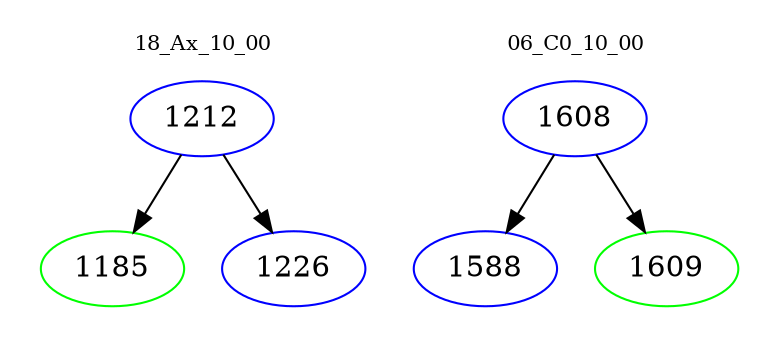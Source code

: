 digraph{
subgraph cluster_0 {
color = white
label = "18_Ax_10_00";
fontsize=10;
T0_1212 [label="1212", color="blue"]
T0_1212 -> T0_1185 [color="black"]
T0_1185 [label="1185", color="green"]
T0_1212 -> T0_1226 [color="black"]
T0_1226 [label="1226", color="blue"]
}
subgraph cluster_1 {
color = white
label = "06_C0_10_00";
fontsize=10;
T1_1608 [label="1608", color="blue"]
T1_1608 -> T1_1588 [color="black"]
T1_1588 [label="1588", color="blue"]
T1_1608 -> T1_1609 [color="black"]
T1_1609 [label="1609", color="green"]
}
}
